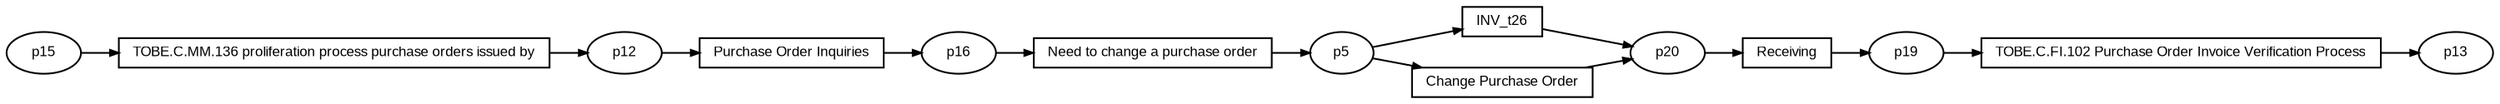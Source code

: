 digraph G {ranksep=".3"; fontsize="8"; remincross=true; margin="0.0,0.0"; fontname="Arial";rankdir="LR"; 
edge [arrowsize="0.5"];
node [height=".2",width=".2",fontname="Arial",fontsize="8"];
t0 [shape="box",label="INV_t26"];
t1 [shape="box",label="Purchase Order Inquiries"];
t2 [shape="box",label="TOBE.C.FI.102 Purchase Order Invoice Verification Process"];
t3 [shape="box",label="Receiving"];
t4 [shape="box",label="Need to change a purchase order"];
t5 [shape="box",label="TOBE.C.MM.136 proliferation process purchase orders issued by"];
t6 [shape="box",label="Change Purchase Order"];
p0 [shape="oval",label="p12"];
p1 [shape="oval",label="p19"];
p2 [shape="oval",label="p16"];
p3 [shape="oval",label="p20"];
p4 [shape="oval",label="p15"];
p5 [shape="oval",label="p13"];
p6 [shape="oval",label="p5"];
t6 -> p3[label=""];
p1 -> t2[label=""];
t2 -> p5[label=""];
p6 -> t6[label=""];
p2 -> t4[label=""];
t1 -> p2[label=""];
p3 -> t3[label=""];
p6 -> t0[label=""];
t5 -> p0[label=""];
t3 -> p1[label=""];
p4 -> t5[label=""];
p0 -> t1[label=""];
t4 -> p6[label=""];
t0 -> p3[label=""];
}
